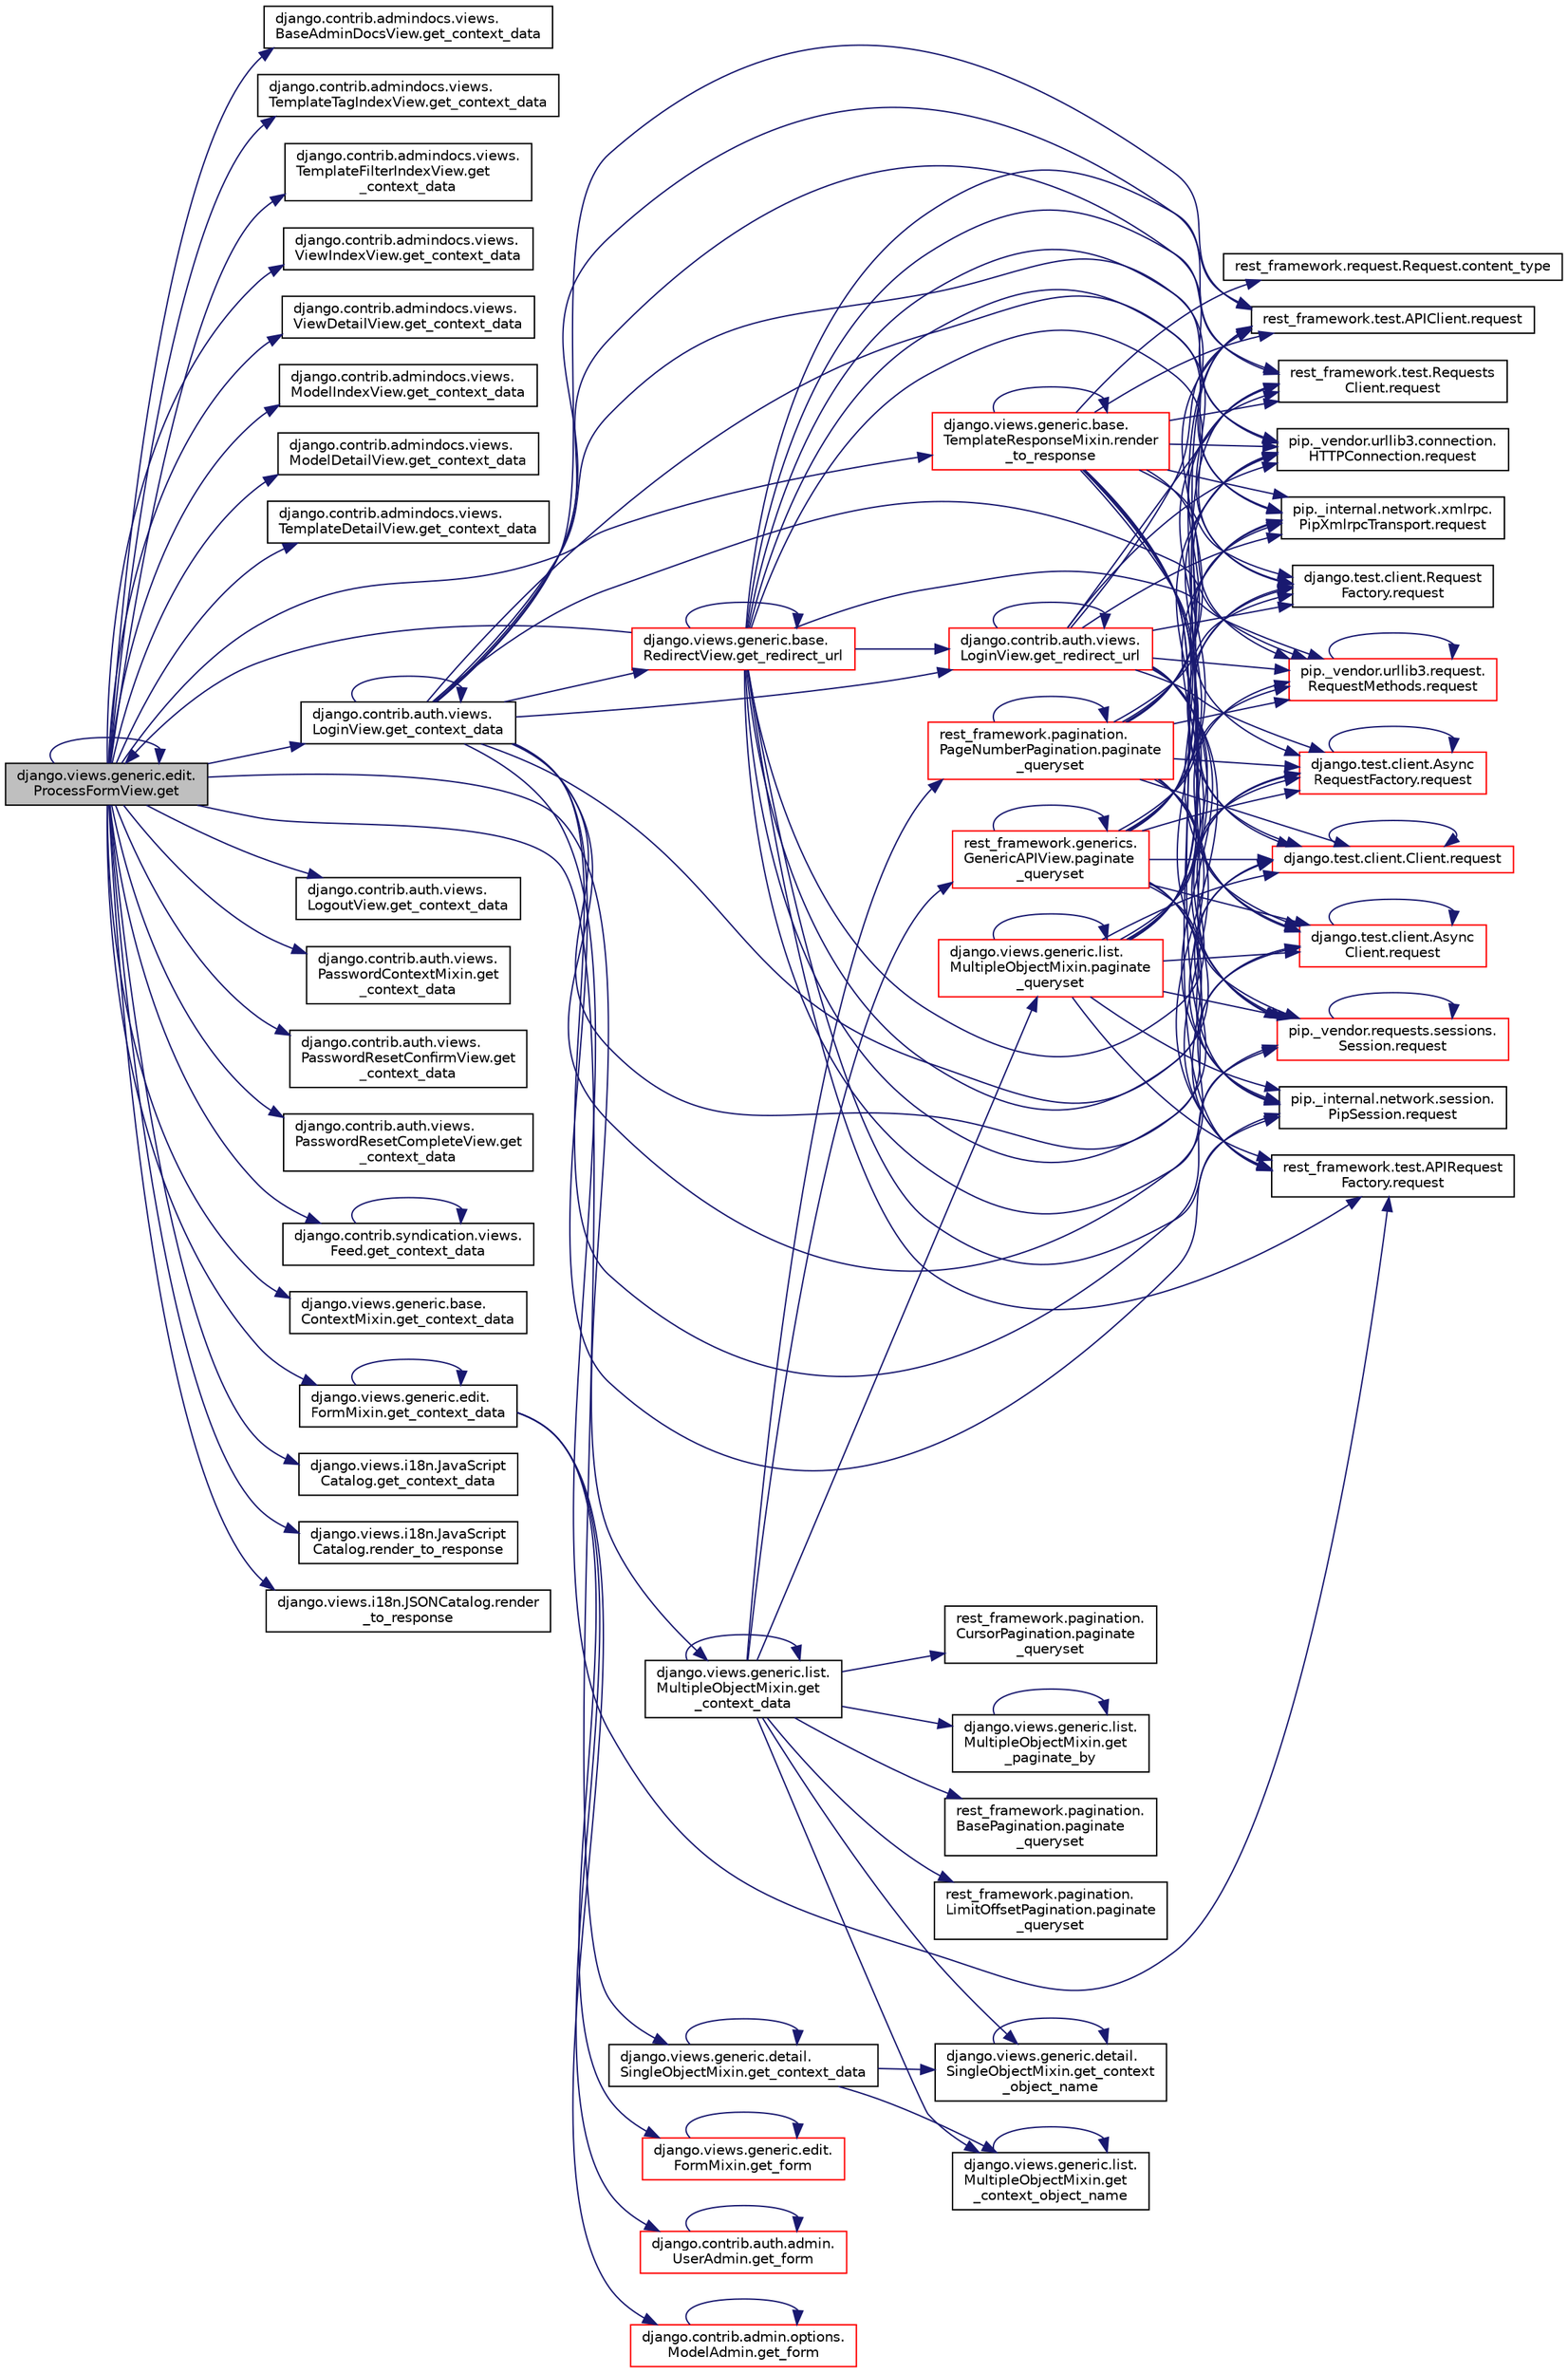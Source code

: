digraph "django.views.generic.edit.ProcessFormView.get"
{
 // LATEX_PDF_SIZE
  edge [fontname="Helvetica",fontsize="10",labelfontname="Helvetica",labelfontsize="10"];
  node [fontname="Helvetica",fontsize="10",shape=record];
  rankdir="LR";
  Node1 [label="django.views.generic.edit.\lProcessFormView.get",height=0.2,width=0.4,color="black", fillcolor="grey75", style="filled", fontcolor="black",tooltip=" "];
  Node1 -> Node1 [color="midnightblue",fontsize="10",style="solid",fontname="Helvetica"];
  Node1 -> Node2 [color="midnightblue",fontsize="10",style="solid",fontname="Helvetica"];
  Node2 [label="django.contrib.admindocs.views.\lBaseAdminDocsView.get_context_data",height=0.2,width=0.4,color="black", fillcolor="white", style="filled",URL="$db/dfd/classdjango_1_1contrib_1_1admindocs_1_1views_1_1_base_admin_docs_view.html#afe507747239d4ee0962879aacad07988",tooltip=" "];
  Node1 -> Node3 [color="midnightblue",fontsize="10",style="solid",fontname="Helvetica"];
  Node3 [label="django.contrib.admindocs.views.\lTemplateTagIndexView.get_context_data",height=0.2,width=0.4,color="black", fillcolor="white", style="filled",URL="$de/dc2/classdjango_1_1contrib_1_1admindocs_1_1views_1_1_template_tag_index_view.html#a8694f48e49dc87745ab33af5b3586129",tooltip=" "];
  Node1 -> Node4 [color="midnightblue",fontsize="10",style="solid",fontname="Helvetica"];
  Node4 [label="django.contrib.admindocs.views.\lTemplateFilterIndexView.get\l_context_data",height=0.2,width=0.4,color="black", fillcolor="white", style="filled",URL="$d6/dda/classdjango_1_1contrib_1_1admindocs_1_1views_1_1_template_filter_index_view.html#a6894c4cfedb0f79e9dfa8826705bcc8d",tooltip=" "];
  Node1 -> Node5 [color="midnightblue",fontsize="10",style="solid",fontname="Helvetica"];
  Node5 [label="django.contrib.admindocs.views.\lViewIndexView.get_context_data",height=0.2,width=0.4,color="black", fillcolor="white", style="filled",URL="$db/d45/classdjango_1_1contrib_1_1admindocs_1_1views_1_1_view_index_view.html#afcfec43228660330edfbed2de6a40a2e",tooltip=" "];
  Node1 -> Node6 [color="midnightblue",fontsize="10",style="solid",fontname="Helvetica"];
  Node6 [label="django.contrib.admindocs.views.\lViewDetailView.get_context_data",height=0.2,width=0.4,color="black", fillcolor="white", style="filled",URL="$db/d46/classdjango_1_1contrib_1_1admindocs_1_1views_1_1_view_detail_view.html#af0c3d66f4bdcbba051bc1be84d510a16",tooltip=" "];
  Node1 -> Node7 [color="midnightblue",fontsize="10",style="solid",fontname="Helvetica"];
  Node7 [label="django.contrib.admindocs.views.\lModelIndexView.get_context_data",height=0.2,width=0.4,color="black", fillcolor="white", style="filled",URL="$d0/dbc/classdjango_1_1contrib_1_1admindocs_1_1views_1_1_model_index_view.html#af1c785c4376fb2c8de1c6378a5755ca6",tooltip=" "];
  Node1 -> Node8 [color="midnightblue",fontsize="10",style="solid",fontname="Helvetica"];
  Node8 [label="django.contrib.admindocs.views.\lModelDetailView.get_context_data",height=0.2,width=0.4,color="black", fillcolor="white", style="filled",URL="$d4/d58/classdjango_1_1contrib_1_1admindocs_1_1views_1_1_model_detail_view.html#abae4d62fc41edfe62aad89bc8732010d",tooltip=" "];
  Node1 -> Node9 [color="midnightblue",fontsize="10",style="solid",fontname="Helvetica"];
  Node9 [label="django.contrib.admindocs.views.\lTemplateDetailView.get_context_data",height=0.2,width=0.4,color="black", fillcolor="white", style="filled",URL="$da/d79/classdjango_1_1contrib_1_1admindocs_1_1views_1_1_template_detail_view.html#aeecbbe7d1473d12356e9a7eeb23f504c",tooltip=" "];
  Node1 -> Node10 [color="midnightblue",fontsize="10",style="solid",fontname="Helvetica"];
  Node10 [label="django.contrib.auth.views.\lLoginView.get_context_data",height=0.2,width=0.4,color="black", fillcolor="white", style="filled",URL="$dd/d60/classdjango_1_1contrib_1_1auth_1_1views_1_1_login_view.html#acff2e1c7aa1e0c6dc66cb3e8e26a5ea1",tooltip=" "];
  Node10 -> Node10 [color="midnightblue",fontsize="10",style="solid",fontname="Helvetica"];
  Node10 -> Node11 [color="midnightblue",fontsize="10",style="solid",fontname="Helvetica"];
  Node11 [label="django.contrib.auth.views.\lLoginView.get_redirect_url",height=0.2,width=0.4,color="red", fillcolor="white", style="filled",URL="$dd/d60/classdjango_1_1contrib_1_1auth_1_1views_1_1_login_view.html#a8b4c3af080df3c4b69b0d8f422557c27",tooltip=" "];
  Node11 -> Node11 [color="midnightblue",fontsize="10",style="solid",fontname="Helvetica"];
  Node11 -> Node13 [color="midnightblue",fontsize="10",style="solid",fontname="Helvetica"];
  Node13 [label="django.test.client.Request\lFactory.request",height=0.2,width=0.4,color="black", fillcolor="white", style="filled",URL="$db/d7f/classdjango_1_1test_1_1client_1_1_request_factory.html#a12550839ba4cbabcf38bff0d2ff69f0a",tooltip=" "];
  Node11 -> Node14 [color="midnightblue",fontsize="10",style="solid",fontname="Helvetica"];
  Node14 [label="django.test.client.Async\lRequestFactory.request",height=0.2,width=0.4,color="red", fillcolor="white", style="filled",URL="$d6/de5/classdjango_1_1test_1_1client_1_1_async_request_factory.html#a8dcee74bc0f05203aa2aa2aad95555a9",tooltip=" "];
  Node14 -> Node14 [color="midnightblue",fontsize="10",style="solid",fontname="Helvetica"];
  Node11 -> Node16 [color="midnightblue",fontsize="10",style="solid",fontname="Helvetica"];
  Node16 [label="django.test.client.Client.request",height=0.2,width=0.4,color="red", fillcolor="white", style="filled",URL="$d2/d2e/classdjango_1_1test_1_1client_1_1_client.html#a4b25cead120a234c08a522e016cb6138",tooltip=" "];
  Node16 -> Node16 [color="midnightblue",fontsize="10",style="solid",fontname="Helvetica"];
  Node11 -> Node21 [color="midnightblue",fontsize="10",style="solid",fontname="Helvetica"];
  Node21 [label="django.test.client.Async\lClient.request",height=0.2,width=0.4,color="red", fillcolor="white", style="filled",URL="$d9/dd7/classdjango_1_1test_1_1client_1_1_async_client.html#a38330cfdf01cb69d3dd0bdb8b9777bd9",tooltip=" "];
  Node21 -> Node21 [color="midnightblue",fontsize="10",style="solid",fontname="Helvetica"];
  Node11 -> Node22 [color="midnightblue",fontsize="10",style="solid",fontname="Helvetica"];
  Node22 [label="pip._internal.network.xmlrpc.\lPipXmlrpcTransport.request",height=0.2,width=0.4,color="black", fillcolor="white", style="filled",URL="$dd/d8a/classpip_1_1__internal_1_1network_1_1xmlrpc_1_1_pip_xmlrpc_transport.html#adb84317dcc522d845a56ce9cc4f82522",tooltip=" "];
  Node11 -> Node23 [color="midnightblue",fontsize="10",style="solid",fontname="Helvetica"];
  Node23 [label="pip._vendor.requests.sessions.\lSession.request",height=0.2,width=0.4,color="red", fillcolor="white", style="filled",URL="$da/de9/classpip_1_1__vendor_1_1requests_1_1sessions_1_1_session.html#a718b60e99280c6ef1a346cb6dc0a90c8",tooltip=" "];
  Node23 -> Node23 [color="midnightblue",fontsize="10",style="solid",fontname="Helvetica"];
  Node11 -> Node452 [color="midnightblue",fontsize="10",style="solid",fontname="Helvetica"];
  Node452 [label="rest_framework.test.APIRequest\lFactory.request",height=0.2,width=0.4,color="black", fillcolor="white", style="filled",URL="$da/d3c/classrest__framework_1_1test_1_1_a_p_i_request_factory.html#abd5931aada009b9fb1f1577613acd058",tooltip=" "];
  Node11 -> Node453 [color="midnightblue",fontsize="10",style="solid",fontname="Helvetica"];
  Node453 [label="rest_framework.test.APIClient.request",height=0.2,width=0.4,color="black", fillcolor="white", style="filled",URL="$da/d51/classrest__framework_1_1test_1_1_a_p_i_client.html#a77b55b2a0a90921243b61303fc37e59d",tooltip=" "];
  Node11 -> Node454 [color="midnightblue",fontsize="10",style="solid",fontname="Helvetica"];
  Node454 [label="rest_framework.test.Requests\lClient.request",height=0.2,width=0.4,color="black", fillcolor="white", style="filled",URL="$de/dc8/classrest__framework_1_1test_1_1_requests_client.html#ae6de53b1244ae8817b8bf8d6838b72ba",tooltip=" "];
  Node11 -> Node455 [color="midnightblue",fontsize="10",style="solid",fontname="Helvetica"];
  Node455 [label="pip._vendor.urllib3.connection.\lHTTPConnection.request",height=0.2,width=0.4,color="black", fillcolor="white", style="filled",URL="$d2/d75/classpip_1_1__vendor_1_1urllib3_1_1connection_1_1_h_t_t_p_connection.html#ae44707607a133fa0d27085cc2ea9ef85",tooltip=" "];
  Node11 -> Node456 [color="midnightblue",fontsize="10",style="solid",fontname="Helvetica"];
  Node456 [label="pip._vendor.urllib3.request.\lRequestMethods.request",height=0.2,width=0.4,color="red", fillcolor="white", style="filled",URL="$de/d48/classpip_1_1__vendor_1_1urllib3_1_1request_1_1_request_methods.html#a875ca454fac77c856bdf0cbe44f8fb64",tooltip=" "];
  Node456 -> Node456 [color="midnightblue",fontsize="10",style="solid",fontname="Helvetica"];
  Node11 -> Node486 [color="midnightblue",fontsize="10",style="solid",fontname="Helvetica"];
  Node486 [label="pip._internal.network.session.\lPipSession.request",height=0.2,width=0.4,color="black", fillcolor="white", style="filled",URL="$d9/dc2/classpip_1_1__internal_1_1network_1_1session_1_1_pip_session.html#a9c968f2f764cbd41db6684fafb5b1e6a",tooltip=" "];
  Node10 -> Node2755 [color="midnightblue",fontsize="10",style="solid",fontname="Helvetica"];
  Node2755 [label="django.views.generic.base.\lRedirectView.get_redirect_url",height=0.2,width=0.4,color="red", fillcolor="white", style="filled",URL="$dd/dec/classdjango_1_1views_1_1generic_1_1base_1_1_redirect_view.html#a85ffe8d60d5ef6e330995fdaf6330929",tooltip=" "];
  Node2755 -> Node1 [color="midnightblue",fontsize="10",style="solid",fontname="Helvetica"];
  Node2755 -> Node11 [color="midnightblue",fontsize="10",style="solid",fontname="Helvetica"];
  Node2755 -> Node2755 [color="midnightblue",fontsize="10",style="solid",fontname="Helvetica"];
  Node2755 -> Node13 [color="midnightblue",fontsize="10",style="solid",fontname="Helvetica"];
  Node2755 -> Node14 [color="midnightblue",fontsize="10",style="solid",fontname="Helvetica"];
  Node2755 -> Node16 [color="midnightblue",fontsize="10",style="solid",fontname="Helvetica"];
  Node2755 -> Node21 [color="midnightblue",fontsize="10",style="solid",fontname="Helvetica"];
  Node2755 -> Node22 [color="midnightblue",fontsize="10",style="solid",fontname="Helvetica"];
  Node2755 -> Node453 [color="midnightblue",fontsize="10",style="solid",fontname="Helvetica"];
  Node2755 -> Node455 [color="midnightblue",fontsize="10",style="solid",fontname="Helvetica"];
  Node2755 -> Node452 [color="midnightblue",fontsize="10",style="solid",fontname="Helvetica"];
  Node2755 -> Node456 [color="midnightblue",fontsize="10",style="solid",fontname="Helvetica"];
  Node2755 -> Node454 [color="midnightblue",fontsize="10",style="solid",fontname="Helvetica"];
  Node2755 -> Node23 [color="midnightblue",fontsize="10",style="solid",fontname="Helvetica"];
  Node2755 -> Node486 [color="midnightblue",fontsize="10",style="solid",fontname="Helvetica"];
  Node10 -> Node22 [color="midnightblue",fontsize="10",style="solid",fontname="Helvetica"];
  Node10 -> Node13 [color="midnightblue",fontsize="10",style="solid",fontname="Helvetica"];
  Node10 -> Node14 [color="midnightblue",fontsize="10",style="solid",fontname="Helvetica"];
  Node10 -> Node16 [color="midnightblue",fontsize="10",style="solid",fontname="Helvetica"];
  Node10 -> Node21 [color="midnightblue",fontsize="10",style="solid",fontname="Helvetica"];
  Node10 -> Node455 [color="midnightblue",fontsize="10",style="solid",fontname="Helvetica"];
  Node10 -> Node23 [color="midnightblue",fontsize="10",style="solid",fontname="Helvetica"];
  Node10 -> Node486 [color="midnightblue",fontsize="10",style="solid",fontname="Helvetica"];
  Node10 -> Node452 [color="midnightblue",fontsize="10",style="solid",fontname="Helvetica"];
  Node10 -> Node453 [color="midnightblue",fontsize="10",style="solid",fontname="Helvetica"];
  Node10 -> Node454 [color="midnightblue",fontsize="10",style="solid",fontname="Helvetica"];
  Node10 -> Node456 [color="midnightblue",fontsize="10",style="solid",fontname="Helvetica"];
  Node1 -> Node651 [color="midnightblue",fontsize="10",style="solid",fontname="Helvetica"];
  Node651 [label="django.contrib.auth.views.\lLogoutView.get_context_data",height=0.2,width=0.4,color="black", fillcolor="white", style="filled",URL="$d5/d9b/classdjango_1_1contrib_1_1auth_1_1views_1_1_logout_view.html#af59714db028ffd7d42a367c96302353e",tooltip=" "];
  Node1 -> Node652 [color="midnightblue",fontsize="10",style="solid",fontname="Helvetica"];
  Node652 [label="django.contrib.auth.views.\lPasswordContextMixin.get\l_context_data",height=0.2,width=0.4,color="black", fillcolor="white", style="filled",URL="$d8/d21/classdjango_1_1contrib_1_1auth_1_1views_1_1_password_context_mixin.html#a52b147214f217ad6f7686ec579176a28",tooltip=" "];
  Node1 -> Node653 [color="midnightblue",fontsize="10",style="solid",fontname="Helvetica"];
  Node653 [label="django.contrib.auth.views.\lPasswordResetConfirmView.get\l_context_data",height=0.2,width=0.4,color="black", fillcolor="white", style="filled",URL="$da/d2d/classdjango_1_1contrib_1_1auth_1_1views_1_1_password_reset_confirm_view.html#a93f5539e44d53f277878598b02095696",tooltip=" "];
  Node1 -> Node654 [color="midnightblue",fontsize="10",style="solid",fontname="Helvetica"];
  Node654 [label="django.contrib.auth.views.\lPasswordResetCompleteView.get\l_context_data",height=0.2,width=0.4,color="black", fillcolor="white", style="filled",URL="$d0/d72/classdjango_1_1contrib_1_1auth_1_1views_1_1_password_reset_complete_view.html#ac38f2ac8c779afbe6dc5140750a64719",tooltip=" "];
  Node1 -> Node655 [color="midnightblue",fontsize="10",style="solid",fontname="Helvetica"];
  Node655 [label="django.contrib.syndication.views.\lFeed.get_context_data",height=0.2,width=0.4,color="black", fillcolor="white", style="filled",URL="$df/de9/classdjango_1_1contrib_1_1syndication_1_1views_1_1_feed.html#a494673bdfe7ab1fd63e448eafe824d0d",tooltip=" "];
  Node655 -> Node655 [color="midnightblue",fontsize="10",style="solid",fontname="Helvetica"];
  Node1 -> Node656 [color="midnightblue",fontsize="10",style="solid",fontname="Helvetica"];
  Node656 [label="django.views.generic.base.\lContextMixin.get_context_data",height=0.2,width=0.4,color="black", fillcolor="white", style="filled",URL="$d1/d6a/classdjango_1_1views_1_1generic_1_1base_1_1_context_mixin.html#a2bd47c19b6d49ba397e056366dc4f987",tooltip=" "];
  Node1 -> Node657 [color="midnightblue",fontsize="10",style="solid",fontname="Helvetica"];
  Node657 [label="django.views.generic.detail.\lSingleObjectMixin.get_context_data",height=0.2,width=0.4,color="black", fillcolor="white", style="filled",URL="$d2/d8d/classdjango_1_1views_1_1generic_1_1detail_1_1_single_object_mixin.html#a5ec8d3c5e41f62f8b8e3332f19f2629b",tooltip=" "];
  Node657 -> Node657 [color="midnightblue",fontsize="10",style="solid",fontname="Helvetica"];
  Node657 -> Node658 [color="midnightblue",fontsize="10",style="solid",fontname="Helvetica"];
  Node658 [label="django.views.generic.detail.\lSingleObjectMixin.get_context\l_object_name",height=0.2,width=0.4,color="black", fillcolor="white", style="filled",URL="$d2/d8d/classdjango_1_1views_1_1generic_1_1detail_1_1_single_object_mixin.html#ac25d012a4c49012ebcd5e2054d811601",tooltip=" "];
  Node658 -> Node658 [color="midnightblue",fontsize="10",style="solid",fontname="Helvetica"];
  Node657 -> Node659 [color="midnightblue",fontsize="10",style="solid",fontname="Helvetica"];
  Node659 [label="django.views.generic.list.\lMultipleObjectMixin.get\l_context_object_name",height=0.2,width=0.4,color="black", fillcolor="white", style="filled",URL="$dc/db8/classdjango_1_1views_1_1generic_1_1list_1_1_multiple_object_mixin.html#abe4bb677c8c0abcbb880a40678f1ccc7",tooltip=" "];
  Node659 -> Node659 [color="midnightblue",fontsize="10",style="solid",fontname="Helvetica"];
  Node1 -> Node660 [color="midnightblue",fontsize="10",style="solid",fontname="Helvetica"];
  Node660 [label="django.views.generic.edit.\lFormMixin.get_context_data",height=0.2,width=0.4,color="black", fillcolor="white", style="filled",URL="$df/d6a/classdjango_1_1views_1_1generic_1_1edit_1_1_form_mixin.html#a255005d366a84c6e9cb8558c5591a182",tooltip=" "];
  Node660 -> Node660 [color="midnightblue",fontsize="10",style="solid",fontname="Helvetica"];
  Node660 -> Node661 [color="midnightblue",fontsize="10",style="solid",fontname="Helvetica"];
  Node661 [label="django.views.generic.edit.\lFormMixin.get_form",height=0.2,width=0.4,color="red", fillcolor="white", style="filled",URL="$df/d6a/classdjango_1_1views_1_1generic_1_1edit_1_1_form_mixin.html#a3d957f143079aa2efc364b3fb73153e2",tooltip=" "];
  Node661 -> Node661 [color="midnightblue",fontsize="10",style="solid",fontname="Helvetica"];
  Node660 -> Node828 [color="midnightblue",fontsize="10",style="solid",fontname="Helvetica"];
  Node828 [label="django.contrib.auth.admin.\lUserAdmin.get_form",height=0.2,width=0.4,color="red", fillcolor="white", style="filled",URL="$de/d3c/classdjango_1_1contrib_1_1auth_1_1admin_1_1_user_admin.html#a30a0a369e3f81b055b79cf3961971466",tooltip=" "];
  Node828 -> Node828 [color="midnightblue",fontsize="10",style="solid",fontname="Helvetica"];
  Node660 -> Node880 [color="midnightblue",fontsize="10",style="solid",fontname="Helvetica"];
  Node880 [label="django.contrib.admin.options.\lModelAdmin.get_form",height=0.2,width=0.4,color="red", fillcolor="white", style="filled",URL="$d5/d05/classdjango_1_1contrib_1_1admin_1_1options_1_1_model_admin.html#abd0de623835773d013e595da1b643402",tooltip=" "];
  Node880 -> Node880 [color="midnightblue",fontsize="10",style="solid",fontname="Helvetica"];
  Node1 -> Node938 [color="midnightblue",fontsize="10",style="solid",fontname="Helvetica"];
  Node938 [label="django.views.i18n.JavaScript\lCatalog.get_context_data",height=0.2,width=0.4,color="black", fillcolor="white", style="filled",URL="$db/d6f/classdjango_1_1views_1_1i18n_1_1_java_script_catalog.html#a5a17ccd4a241687df3e9c9081233a400",tooltip=" "];
  Node1 -> Node939 [color="midnightblue",fontsize="10",style="solid",fontname="Helvetica"];
  Node939 [label="django.views.generic.list.\lMultipleObjectMixin.get\l_context_data",height=0.2,width=0.4,color="black", fillcolor="white", style="filled",URL="$dc/db8/classdjango_1_1views_1_1generic_1_1list_1_1_multiple_object_mixin.html#a389901a82eab25cb00cfaff36388c6f9",tooltip=" "];
  Node939 -> Node939 [color="midnightblue",fontsize="10",style="solid",fontname="Helvetica"];
  Node939 -> Node658 [color="midnightblue",fontsize="10",style="solid",fontname="Helvetica"];
  Node939 -> Node659 [color="midnightblue",fontsize="10",style="solid",fontname="Helvetica"];
  Node939 -> Node940 [color="midnightblue",fontsize="10",style="solid",fontname="Helvetica"];
  Node940 [label="django.views.generic.list.\lMultipleObjectMixin.get\l_paginate_by",height=0.2,width=0.4,color="black", fillcolor="white", style="filled",URL="$dc/db8/classdjango_1_1views_1_1generic_1_1list_1_1_multiple_object_mixin.html#a6c6ebec79842b72cdd544ef52de537c4",tooltip=" "];
  Node940 -> Node940 [color="midnightblue",fontsize="10",style="solid",fontname="Helvetica"];
  Node939 -> Node941 [color="midnightblue",fontsize="10",style="solid",fontname="Helvetica"];
  Node941 [label="rest_framework.generics.\lGenericAPIView.paginate\l_queryset",height=0.2,width=0.4,color="red", fillcolor="white", style="filled",URL="$d9/d8f/classrest__framework_1_1generics_1_1_generic_a_p_i_view.html#adc9f4514db2e6c4dcbc8294cb413098c",tooltip=" "];
  Node941 -> Node941 [color="midnightblue",fontsize="10",style="solid",fontname="Helvetica"];
  Node941 -> Node22 [color="midnightblue",fontsize="10",style="solid",fontname="Helvetica"];
  Node941 -> Node452 [color="midnightblue",fontsize="10",style="solid",fontname="Helvetica"];
  Node941 -> Node453 [color="midnightblue",fontsize="10",style="solid",fontname="Helvetica"];
  Node941 -> Node13 [color="midnightblue",fontsize="10",style="solid",fontname="Helvetica"];
  Node941 -> Node14 [color="midnightblue",fontsize="10",style="solid",fontname="Helvetica"];
  Node941 -> Node16 [color="midnightblue",fontsize="10",style="solid",fontname="Helvetica"];
  Node941 -> Node21 [color="midnightblue",fontsize="10",style="solid",fontname="Helvetica"];
  Node941 -> Node454 [color="midnightblue",fontsize="10",style="solid",fontname="Helvetica"];
  Node941 -> Node455 [color="midnightblue",fontsize="10",style="solid",fontname="Helvetica"];
  Node941 -> Node456 [color="midnightblue",fontsize="10",style="solid",fontname="Helvetica"];
  Node941 -> Node23 [color="midnightblue",fontsize="10",style="solid",fontname="Helvetica"];
  Node941 -> Node486 [color="midnightblue",fontsize="10",style="solid",fontname="Helvetica"];
  Node939 -> Node944 [color="midnightblue",fontsize="10",style="solid",fontname="Helvetica"];
  Node944 [label="django.views.generic.list.\lMultipleObjectMixin.paginate\l_queryset",height=0.2,width=0.4,color="red", fillcolor="white", style="filled",URL="$dc/db8/classdjango_1_1views_1_1generic_1_1list_1_1_multiple_object_mixin.html#a6ca11538ebb59be5138ef084d6c5ab58",tooltip=" "];
  Node944 -> Node944 [color="midnightblue",fontsize="10",style="solid",fontname="Helvetica"];
  Node944 -> Node22 [color="midnightblue",fontsize="10",style="solid",fontname="Helvetica"];
  Node944 -> Node13 [color="midnightblue",fontsize="10",style="solid",fontname="Helvetica"];
  Node944 -> Node452 [color="midnightblue",fontsize="10",style="solid",fontname="Helvetica"];
  Node944 -> Node14 [color="midnightblue",fontsize="10",style="solid",fontname="Helvetica"];
  Node944 -> Node16 [color="midnightblue",fontsize="10",style="solid",fontname="Helvetica"];
  Node944 -> Node21 [color="midnightblue",fontsize="10",style="solid",fontname="Helvetica"];
  Node944 -> Node455 [color="midnightblue",fontsize="10",style="solid",fontname="Helvetica"];
  Node944 -> Node456 [color="midnightblue",fontsize="10",style="solid",fontname="Helvetica"];
  Node944 -> Node23 [color="midnightblue",fontsize="10",style="solid",fontname="Helvetica"];
  Node944 -> Node486 [color="midnightblue",fontsize="10",style="solid",fontname="Helvetica"];
  Node944 -> Node453 [color="midnightblue",fontsize="10",style="solid",fontname="Helvetica"];
  Node944 -> Node454 [color="midnightblue",fontsize="10",style="solid",fontname="Helvetica"];
  Node939 -> Node951 [color="midnightblue",fontsize="10",style="solid",fontname="Helvetica"];
  Node951 [label="rest_framework.pagination.\lBasePagination.paginate\l_queryset",height=0.2,width=0.4,color="black", fillcolor="white", style="filled",URL="$d7/d82/classrest__framework_1_1pagination_1_1_base_pagination.html#a118b75b8cb5108841ee69701b26607a5",tooltip=" "];
  Node939 -> Node952 [color="midnightblue",fontsize="10",style="solid",fontname="Helvetica"];
  Node952 [label="rest_framework.pagination.\lPageNumberPagination.paginate\l_queryset",height=0.2,width=0.4,color="red", fillcolor="white", style="filled",URL="$d8/df4/classrest__framework_1_1pagination_1_1_page_number_pagination.html#a90f879785fea8b9b26d23cdf88af203e",tooltip=" "];
  Node952 -> Node952 [color="midnightblue",fontsize="10",style="solid",fontname="Helvetica"];
  Node952 -> Node22 [color="midnightblue",fontsize="10",style="solid",fontname="Helvetica"];
  Node952 -> Node452 [color="midnightblue",fontsize="10",style="solid",fontname="Helvetica"];
  Node952 -> Node13 [color="midnightblue",fontsize="10",style="solid",fontname="Helvetica"];
  Node952 -> Node14 [color="midnightblue",fontsize="10",style="solid",fontname="Helvetica"];
  Node952 -> Node453 [color="midnightblue",fontsize="10",style="solid",fontname="Helvetica"];
  Node952 -> Node16 [color="midnightblue",fontsize="10",style="solid",fontname="Helvetica"];
  Node952 -> Node21 [color="midnightblue",fontsize="10",style="solid",fontname="Helvetica"];
  Node952 -> Node454 [color="midnightblue",fontsize="10",style="solid",fontname="Helvetica"];
  Node952 -> Node455 [color="midnightblue",fontsize="10",style="solid",fontname="Helvetica"];
  Node952 -> Node456 [color="midnightblue",fontsize="10",style="solid",fontname="Helvetica"];
  Node952 -> Node23 [color="midnightblue",fontsize="10",style="solid",fontname="Helvetica"];
  Node952 -> Node486 [color="midnightblue",fontsize="10",style="solid",fontname="Helvetica"];
  Node939 -> Node995 [color="midnightblue",fontsize="10",style="solid",fontname="Helvetica"];
  Node995 [label="rest_framework.pagination.\lLimitOffsetPagination.paginate\l_queryset",height=0.2,width=0.4,color="black", fillcolor="white", style="filled",URL="$db/d90/classrest__framework_1_1pagination_1_1_limit_offset_pagination.html#a4da26db2a0fd4e436b5f6aaab413ceea",tooltip=" "];
  Node939 -> Node996 [color="midnightblue",fontsize="10",style="solid",fontname="Helvetica"];
  Node996 [label="rest_framework.pagination.\lCursorPagination.paginate\l_queryset",height=0.2,width=0.4,color="black", fillcolor="white", style="filled",URL="$d2/d73/classrest__framework_1_1pagination_1_1_cursor_pagination.html#a3130f058e0b88af78ff0870c3c43cf2a",tooltip=" "];
  Node1 -> Node5524 [color="midnightblue",fontsize="10",style="solid",fontname="Helvetica"];
  Node5524 [label="django.views.generic.base.\lTemplateResponseMixin.render\l_to_response",height=0.2,width=0.4,color="red", fillcolor="white", style="filled",URL="$d8/d0b/classdjango_1_1views_1_1generic_1_1base_1_1_template_response_mixin.html#a99ff730089b6e7faff54f3cbce08d501",tooltip=" "];
  Node5524 -> Node3687 [color="midnightblue",fontsize="10",style="solid",fontname="Helvetica"];
  Node3687 [label="rest_framework.request.Request.content_type",height=0.2,width=0.4,color="black", fillcolor="white", style="filled",URL="$d9/d48/classrest__framework_1_1request_1_1_request.html#ad8da5e74d09bd4971168323a85e57e33",tooltip=" "];
  Node5524 -> Node5524 [color="midnightblue",fontsize="10",style="solid",fontname="Helvetica"];
  Node5524 -> Node22 [color="midnightblue",fontsize="10",style="solid",fontname="Helvetica"];
  Node5524 -> Node452 [color="midnightblue",fontsize="10",style="solid",fontname="Helvetica"];
  Node5524 -> Node453 [color="midnightblue",fontsize="10",style="solid",fontname="Helvetica"];
  Node5524 -> Node13 [color="midnightblue",fontsize="10",style="solid",fontname="Helvetica"];
  Node5524 -> Node14 [color="midnightblue",fontsize="10",style="solid",fontname="Helvetica"];
  Node5524 -> Node16 [color="midnightblue",fontsize="10",style="solid",fontname="Helvetica"];
  Node5524 -> Node21 [color="midnightblue",fontsize="10",style="solid",fontname="Helvetica"];
  Node5524 -> Node454 [color="midnightblue",fontsize="10",style="solid",fontname="Helvetica"];
  Node5524 -> Node455 [color="midnightblue",fontsize="10",style="solid",fontname="Helvetica"];
  Node5524 -> Node456 [color="midnightblue",fontsize="10",style="solid",fontname="Helvetica"];
  Node5524 -> Node23 [color="midnightblue",fontsize="10",style="solid",fontname="Helvetica"];
  Node5524 -> Node486 [color="midnightblue",fontsize="10",style="solid",fontname="Helvetica"];
  Node1 -> Node5529 [color="midnightblue",fontsize="10",style="solid",fontname="Helvetica"];
  Node5529 [label="django.views.i18n.JavaScript\lCatalog.render_to_response",height=0.2,width=0.4,color="black", fillcolor="white", style="filled",URL="$db/d6f/classdjango_1_1views_1_1i18n_1_1_java_script_catalog.html#a6b332b6e9148c256013883d245f69a72",tooltip=" "];
  Node1 -> Node5530 [color="midnightblue",fontsize="10",style="solid",fontname="Helvetica"];
  Node5530 [label="django.views.i18n.JSONCatalog.render\l_to_response",height=0.2,width=0.4,color="black", fillcolor="white", style="filled",URL="$d3/dc7/classdjango_1_1views_1_1i18n_1_1_j_s_o_n_catalog.html#adf721f47220187182fe8617a97277a2f",tooltip=" "];
}
